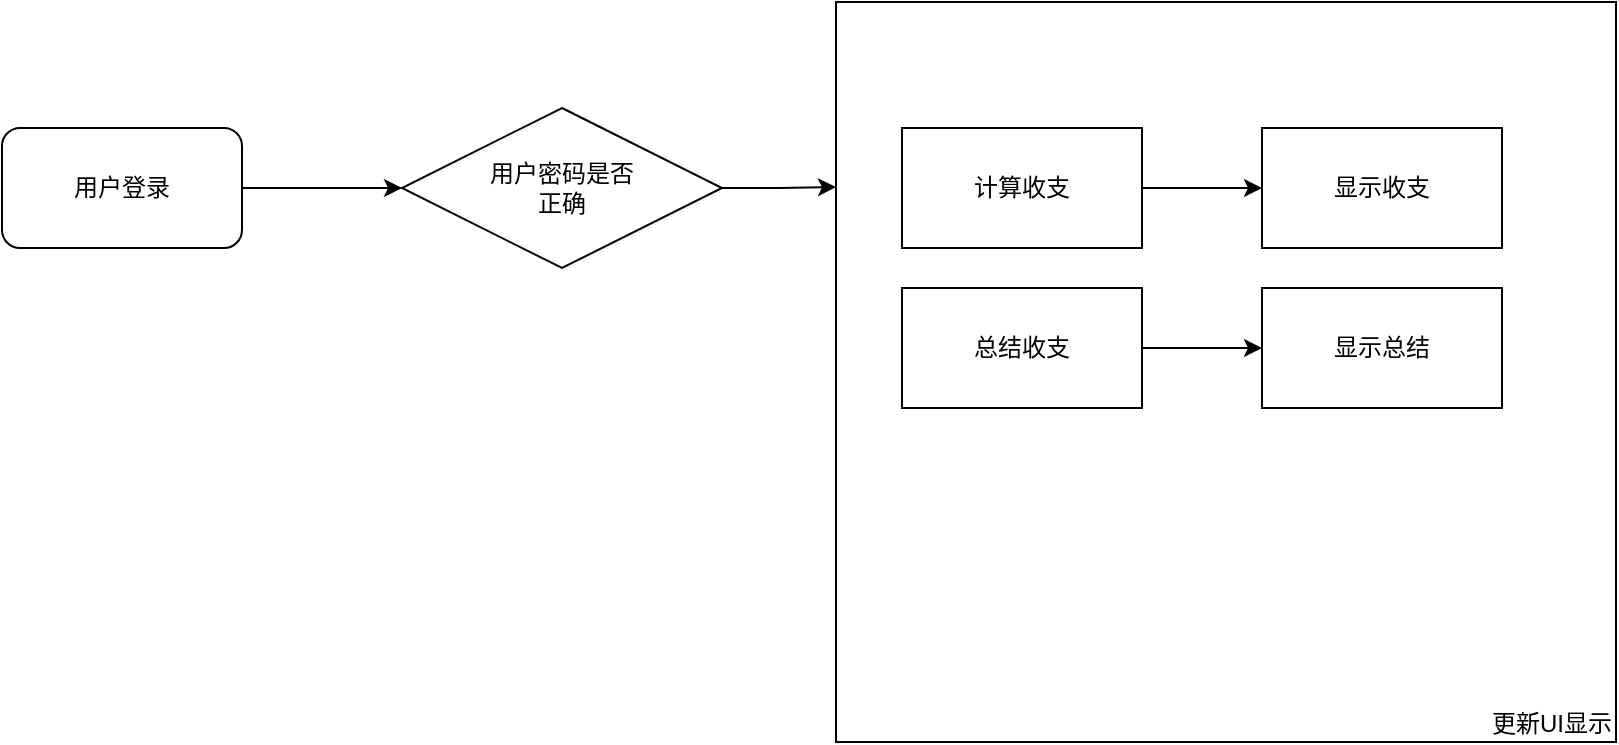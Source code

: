<mxfile version="21.6.8" type="github">
  <diagram id="C5RBs43oDa-KdzZeNtuy" name="Page-1">
    <mxGraphModel dx="771" dy="767" grid="1" gridSize="10" guides="1" tooltips="1" connect="1" arrows="1" fold="1" page="1" pageScale="1" pageWidth="827" pageHeight="1169" math="0" shadow="0">
      <root>
        <mxCell id="WIyWlLk6GJQsqaUBKTNV-0" />
        <mxCell id="WIyWlLk6GJQsqaUBKTNV-1" parent="WIyWlLk6GJQsqaUBKTNV-0" />
        <mxCell id="SRs33yOb_0dh4RYbnJtt-7" value="更新UI显示" style="rounded=0;whiteSpace=wrap;html=1;align=right;verticalAlign=bottom;" vertex="1" parent="WIyWlLk6GJQsqaUBKTNV-1">
          <mxGeometry x="487" y="487" width="390" height="370" as="geometry" />
        </mxCell>
        <mxCell id="SRs33yOb_0dh4RYbnJtt-2" style="edgeStyle=orthogonalEdgeStyle;rounded=0;orthogonalLoop=1;jettySize=auto;html=1;exitX=1;exitY=0.5;exitDx=0;exitDy=0;entryX=0;entryY=0.5;entryDx=0;entryDy=0;" edge="1" parent="WIyWlLk6GJQsqaUBKTNV-1" source="SRs33yOb_0dh4RYbnJtt-0" target="SRs33yOb_0dh4RYbnJtt-1">
          <mxGeometry relative="1" as="geometry" />
        </mxCell>
        <mxCell id="SRs33yOb_0dh4RYbnJtt-0" value="用户登录" style="rounded=1;whiteSpace=wrap;html=1;" vertex="1" parent="WIyWlLk6GJQsqaUBKTNV-1">
          <mxGeometry x="70" y="550" width="120" height="60" as="geometry" />
        </mxCell>
        <mxCell id="SRs33yOb_0dh4RYbnJtt-9" style="edgeStyle=orthogonalEdgeStyle;rounded=0;orthogonalLoop=1;jettySize=auto;html=1;exitX=1;exitY=0.5;exitDx=0;exitDy=0;entryX=0;entryY=0.25;entryDx=0;entryDy=0;" edge="1" parent="WIyWlLk6GJQsqaUBKTNV-1" source="SRs33yOb_0dh4RYbnJtt-1" target="SRs33yOb_0dh4RYbnJtt-7">
          <mxGeometry relative="1" as="geometry" />
        </mxCell>
        <mxCell id="SRs33yOb_0dh4RYbnJtt-1" value="用户密码是否&lt;br&gt;正确" style="rhombus;whiteSpace=wrap;html=1;" vertex="1" parent="WIyWlLk6GJQsqaUBKTNV-1">
          <mxGeometry x="270" y="540" width="160" height="80" as="geometry" />
        </mxCell>
        <mxCell id="SRs33yOb_0dh4RYbnJtt-6" style="edgeStyle=orthogonalEdgeStyle;rounded=0;orthogonalLoop=1;jettySize=auto;html=1;exitX=1;exitY=0.5;exitDx=0;exitDy=0;" edge="1" parent="WIyWlLk6GJQsqaUBKTNV-1" source="SRs33yOb_0dh4RYbnJtt-3" target="SRs33yOb_0dh4RYbnJtt-5">
          <mxGeometry relative="1" as="geometry" />
        </mxCell>
        <mxCell id="SRs33yOb_0dh4RYbnJtt-3" value="计算收支" style="rounded=0;whiteSpace=wrap;html=1;" vertex="1" parent="WIyWlLk6GJQsqaUBKTNV-1">
          <mxGeometry x="520" y="550" width="120" height="60" as="geometry" />
        </mxCell>
        <mxCell id="SRs33yOb_0dh4RYbnJtt-5" value="显示收支" style="rounded=0;whiteSpace=wrap;html=1;" vertex="1" parent="WIyWlLk6GJQsqaUBKTNV-1">
          <mxGeometry x="700" y="550" width="120" height="60" as="geometry" />
        </mxCell>
        <mxCell id="SRs33yOb_0dh4RYbnJtt-10" style="edgeStyle=orthogonalEdgeStyle;rounded=0;orthogonalLoop=1;jettySize=auto;html=1;exitX=1;exitY=0.5;exitDx=0;exitDy=0;" edge="1" parent="WIyWlLk6GJQsqaUBKTNV-1" source="SRs33yOb_0dh4RYbnJtt-11" target="SRs33yOb_0dh4RYbnJtt-12">
          <mxGeometry relative="1" as="geometry" />
        </mxCell>
        <mxCell id="SRs33yOb_0dh4RYbnJtt-11" value="总结收支" style="rounded=0;whiteSpace=wrap;html=1;" vertex="1" parent="WIyWlLk6GJQsqaUBKTNV-1">
          <mxGeometry x="520" y="630" width="120" height="60" as="geometry" />
        </mxCell>
        <mxCell id="SRs33yOb_0dh4RYbnJtt-12" value="显示总结" style="rounded=0;whiteSpace=wrap;html=1;" vertex="1" parent="WIyWlLk6GJQsqaUBKTNV-1">
          <mxGeometry x="700" y="630" width="120" height="60" as="geometry" />
        </mxCell>
      </root>
    </mxGraphModel>
  </diagram>
</mxfile>
